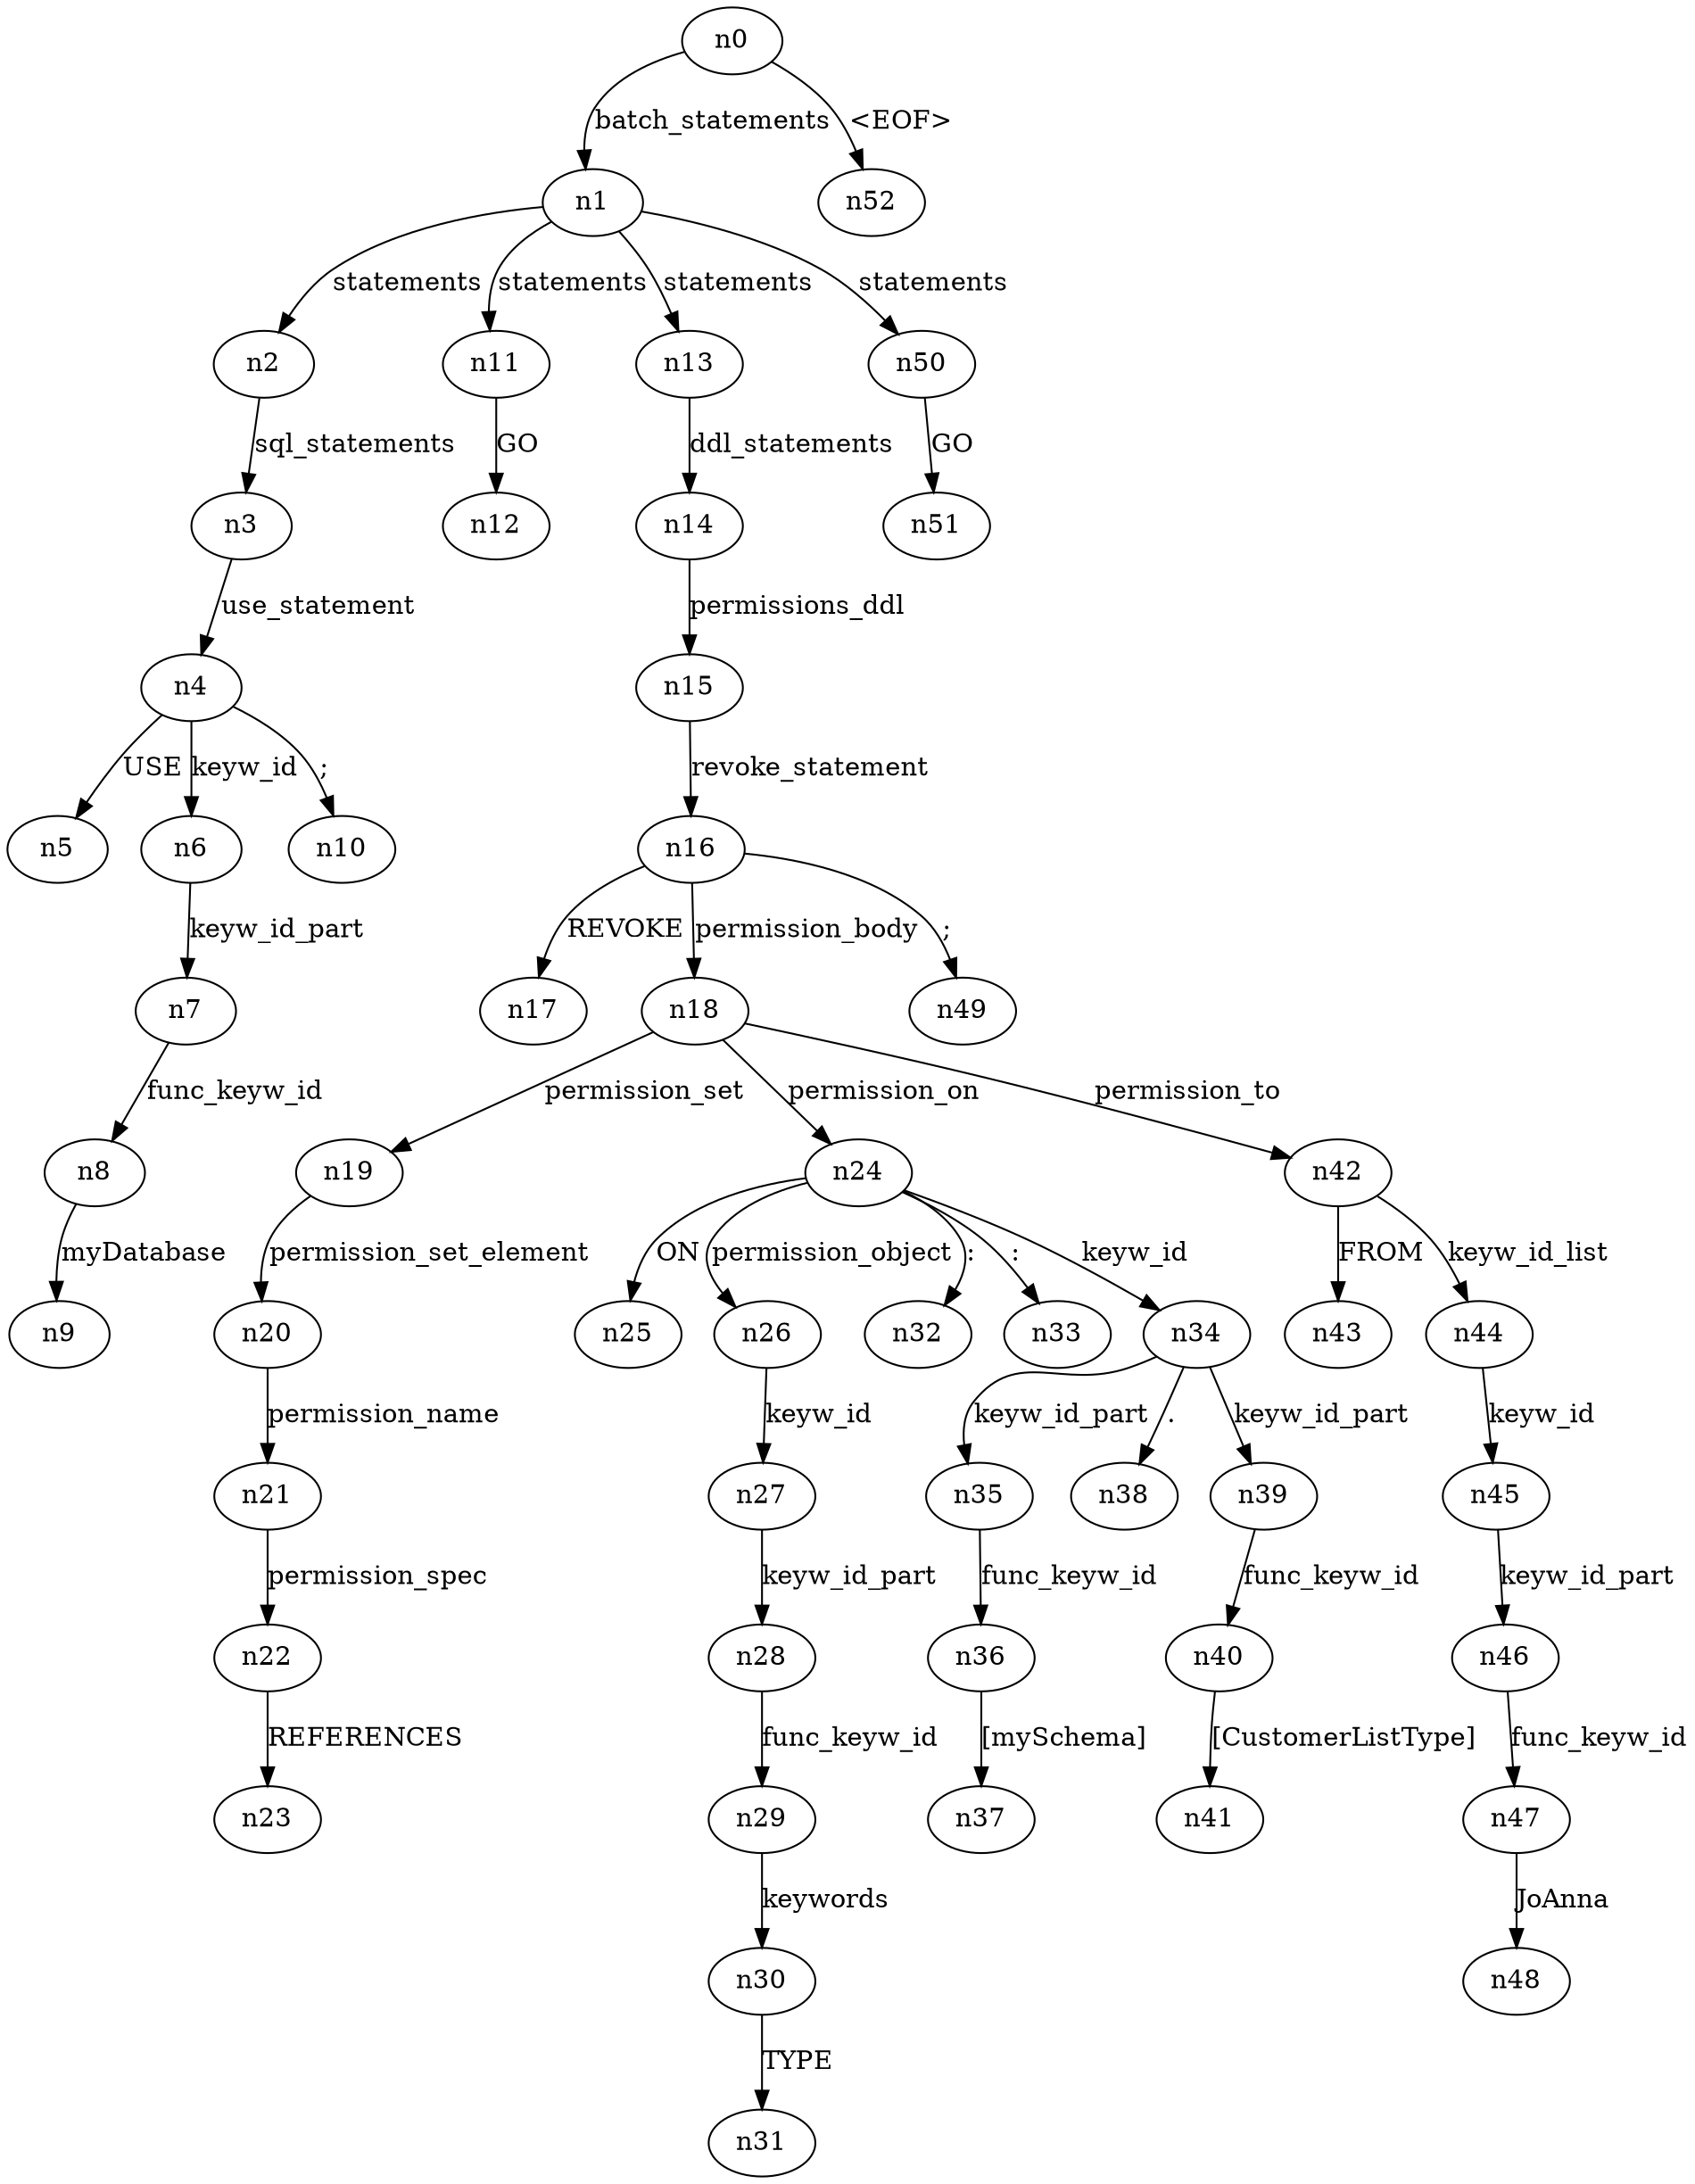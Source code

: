 digraph ParseTree {
  n0 -> n1 [label="batch_statements"];
  n1 -> n2 [label="statements"];
  n2 -> n3 [label="sql_statements"];
  n3 -> n4 [label="use_statement"];
  n4 -> n5 [label="USE"];
  n4 -> n6 [label="keyw_id"];
  n6 -> n7 [label="keyw_id_part"];
  n7 -> n8 [label="func_keyw_id"];
  n8 -> n9 [label="myDatabase"];
  n4 -> n10 [label=";"];
  n1 -> n11 [label="statements"];
  n11 -> n12 [label="GO"];
  n1 -> n13 [label="statements"];
  n13 -> n14 [label="ddl_statements"];
  n14 -> n15 [label="permissions_ddl"];
  n15 -> n16 [label="revoke_statement"];
  n16 -> n17 [label="REVOKE"];
  n16 -> n18 [label="permission_body"];
  n18 -> n19 [label="permission_set"];
  n19 -> n20 [label="permission_set_element"];
  n20 -> n21 [label="permission_name"];
  n21 -> n22 [label="permission_spec"];
  n22 -> n23 [label="REFERENCES"];
  n18 -> n24 [label="permission_on"];
  n24 -> n25 [label="ON"];
  n24 -> n26 [label="permission_object"];
  n26 -> n27 [label="keyw_id"];
  n27 -> n28 [label="keyw_id_part"];
  n28 -> n29 [label="func_keyw_id"];
  n29 -> n30 [label="keywords"];
  n30 -> n31 [label="TYPE"];
  n24 -> n32 [label=":"];
  n24 -> n33 [label=":"];
  n24 -> n34 [label="keyw_id"];
  n34 -> n35 [label="keyw_id_part"];
  n35 -> n36 [label="func_keyw_id"];
  n36 -> n37 [label="[mySchema]"];
  n34 -> n38 [label="."];
  n34 -> n39 [label="keyw_id_part"];
  n39 -> n40 [label="func_keyw_id"];
  n40 -> n41 [label="[CustomerListType]"];
  n18 -> n42 [label="permission_to"];
  n42 -> n43 [label="FROM"];
  n42 -> n44 [label="keyw_id_list"];
  n44 -> n45 [label="keyw_id"];
  n45 -> n46 [label="keyw_id_part"];
  n46 -> n47 [label="func_keyw_id"];
  n47 -> n48 [label="JoAnna"];
  n16 -> n49 [label=";"];
  n1 -> n50 [label="statements"];
  n50 -> n51 [label="GO"];
  n0 -> n52 [label="<EOF>"];
}